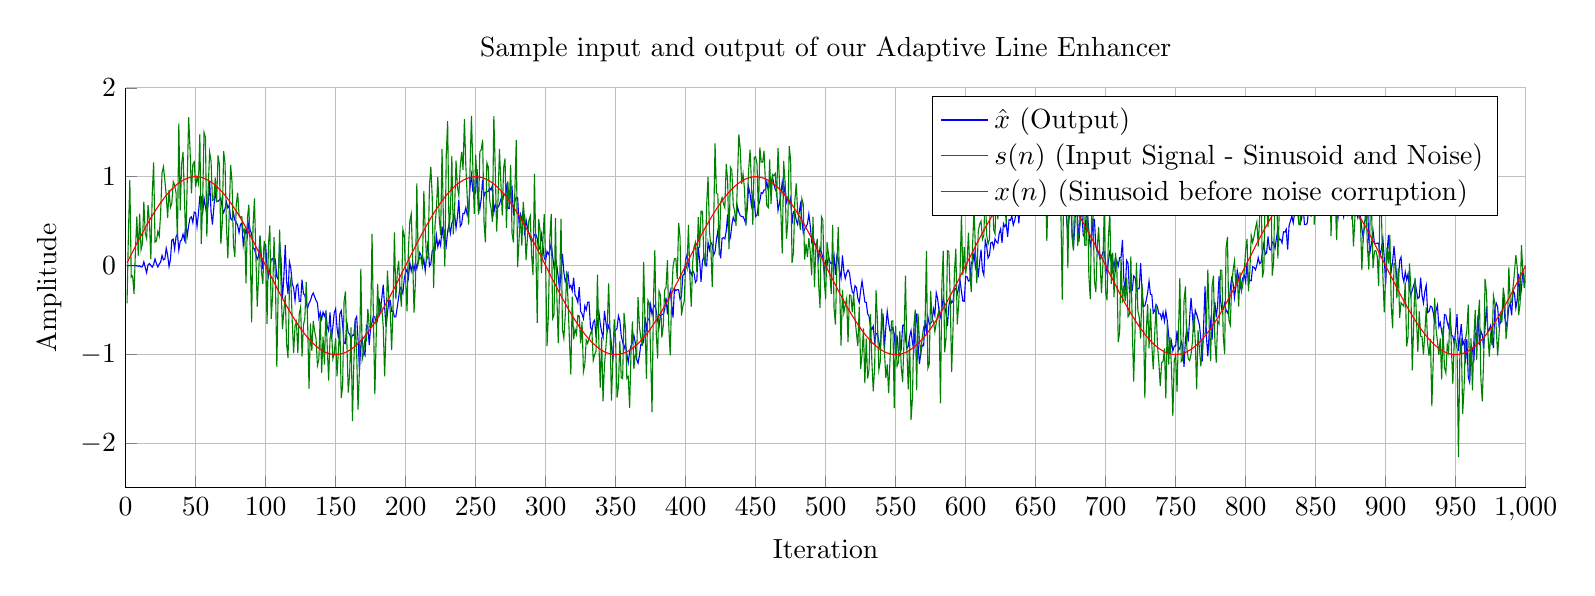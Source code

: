 % This file was created by matlab2tikz v0.4.7 (commit 84da6da3eee1f984abca8102d577f21df97f7554) running on MATLAB 8.3.
% Copyright (c) 2008--2014, Nico Schlömer <nico.schloemer@gmail.com>
% All rights reserved.
% Minimal pgfplots version: 1.3
% 
% The latest updates can be retrieved from
%   http://www.mathworks.com/matlabcentral/fileexchange/22022-matlab2tikz
% where you can also make suggestions and rate matlab2tikz.
% 
\begin{tikzpicture}

\begin{axis}[%
width=7in,
height=2in,scale only axis,
xmin=0,
xmax=1000,
xmajorgrids,
ymin=-2.5,
ymax=2,
xlabel={Iteration},
ylabel={Amplitude},
title={Sample input and output of our Adaptive Line Enhancer},
ymajorgrids,
axis x line*=bottom,
axis y line*=left,
legend style={draw=black,fill=white,legend cell align=left}
]
\addplot [color=blue,solid]
  table[row sep=crcr]{1	0\\
2	0\\
3	0\\
4	0\\
5	0\\
6	0\\
7	-0.002\\
8	-0.001\\
9	-0.007\\
10	-0.001\\
11	-0.015\\
12	-0.012\\
13	0.043\\
14	-0.019\\
15	-0.08\\
16	0.008\\
17	0.023\\
18	0.003\\
19	-0.016\\
20	0.015\\
21	0.074\\
22	0.024\\
23	-0.015\\
24	0.018\\
25	0.041\\
26	0.115\\
27	0.065\\
28	0.073\\
29	0.196\\
30	0.118\\
31	-0.01\\
32	0.069\\
33	0.288\\
34	0.298\\
35	0.185\\
36	0.326\\
37	0.356\\
38	0.174\\
39	0.275\\
40	0.29\\
41	0.353\\
42	0.295\\
43	0.473\\
44	0.336\\
45	0.449\\
46	0.537\\
47	0.549\\
48	0.485\\
49	0.603\\
50	0.595\\
51	0.439\\
52	0.583\\
53	0.781\\
54	0.776\\
55	0.584\\
56	0.758\\
57	0.661\\
58	0.573\\
59	0.701\\
60	0.954\\
61	0.61\\
62	0.463\\
63	0.653\\
64	0.834\\
65	0.729\\
66	0.724\\
67	0.738\\
68	0.761\\
69	0.646\\
70	0.595\\
71	0.644\\
72	0.718\\
73	0.649\\
74	0.68\\
75	0.53\\
76	0.512\\
77	0.594\\
78	0.512\\
79	0.489\\
80	0.454\\
81	0.371\\
82	0.464\\
83	0.48\\
84	0.23\\
85	0.34\\
86	0.41\\
87	0.333\\
88	0.482\\
89	0.399\\
90	0.357\\
91	0.201\\
92	0.189\\
93	0.128\\
94	0.072\\
95	0.109\\
96	0.33\\
97	0.088\\
98	-0.04\\
99	0.234\\
100	0.239\\
101	-0.007\\
102	-0.122\\
103	-0.042\\
104	0.072\\
105	0.079\\
106	0.023\\
107	0.06\\
108	-0.129\\
109	-0.156\\
110	0.246\\
111	0.073\\
112	-0.374\\
113	-0.133\\
114	0.23\\
115	-0.181\\
116	-0.32\\
117	0.043\\
118	-0.028\\
119	-0.205\\
120	-0.249\\
121	-0.392\\
122	-0.227\\
123	-0.207\\
124	-0.403\\
125	-0.402\\
126	-0.158\\
127	-0.315\\
128	-0.332\\
129	-0.43\\
130	-0.478\\
131	-0.422\\
132	-0.394\\
133	-0.338\\
134	-0.308\\
135	-0.35\\
136	-0.391\\
137	-0.419\\
138	-0.591\\
139	-0.525\\
140	-0.603\\
141	-0.523\\
142	-0.567\\
143	-0.519\\
144	-0.684\\
145	-0.733\\
146	-0.527\\
147	-0.823\\
148	-0.695\\
149	-0.529\\
150	-0.485\\
151	-0.701\\
152	-0.817\\
153	-0.544\\
154	-0.506\\
155	-0.672\\
156	-0.868\\
157	-0.877\\
158	-0.632\\
159	-0.758\\
160	-0.77\\
161	-0.829\\
162	-0.781\\
163	-0.784\\
164	-0.607\\
165	-0.574\\
166	-0.831\\
167	-1.17\\
168	-0.899\\
169	-0.822\\
170	-0.968\\
171	-1.007\\
172	-0.67\\
173	-0.682\\
174	-0.89\\
175	-0.688\\
176	-0.639\\
177	-0.568\\
178	-0.575\\
179	-0.663\\
180	-0.6\\
181	-0.369\\
182	-0.492\\
183	-0.361\\
184	-0.214\\
185	-0.469\\
186	-0.692\\
187	-0.539\\
188	-0.395\\
189	-0.391\\
190	-0.515\\
191	-0.508\\
192	-0.577\\
193	-0.575\\
194	-0.469\\
195	-0.358\\
196	-0.244\\
197	-0.265\\
198	-0.312\\
199	-0.152\\
200	-0.075\\
201	-0.042\\
202	-0.136\\
203	0.032\\
204	-0.06\\
205	0.014\\
206	-0.052\\
207	0.035\\
208	-0.034\\
209	0.056\\
210	0.146\\
211	0.115\\
212	-0.006\\
213	0.072\\
214	-0.059\\
215	0.113\\
216	0.275\\
217	-0.006\\
218	0.02\\
219	0.169\\
220	0.179\\
221	0.174\\
222	0.339\\
223	0.212\\
224	0.281\\
225	0.225\\
226	0.441\\
227	0.306\\
228	0.317\\
229	0.222\\
230	0.385\\
231	0.468\\
232	0.364\\
233	0.478\\
234	0.509\\
235	0.573\\
236	0.423\\
237	0.545\\
238	0.741\\
239	0.443\\
240	0.468\\
241	0.589\\
242	0.585\\
243	0.654\\
244	0.571\\
245	0.628\\
246	0.889\\
247	1.022\\
248	0.836\\
249	0.844\\
250	0.821\\
251	1.086\\
252	0.764\\
253	0.637\\
254	0.751\\
255	0.968\\
256	0.782\\
257	0.826\\
258	0.83\\
259	0.838\\
260	0.874\\
261	0.851\\
262	0.908\\
263	0.598\\
264	0.688\\
265	0.646\\
266	0.658\\
267	0.688\\
268	0.745\\
269	0.712\\
270	0.799\\
271	0.798\\
272	0.886\\
273	0.646\\
274	0.643\\
275	0.87\\
276	0.887\\
277	0.563\\
278	0.725\\
279	0.768\\
280	0.766\\
281	0.48\\
282	0.576\\
283	0.513\\
284	0.623\\
285	0.338\\
286	0.517\\
287	0.433\\
288	0.369\\
289	0.308\\
290	0.269\\
291	0.287\\
292	0.352\\
293	0.353\\
294	0.304\\
295	0.178\\
296	0.216\\
297	0.351\\
298	0.234\\
299	0.086\\
300	0.059\\
301	0.16\\
302	0.129\\
303	0.171\\
304	0.25\\
305	0.104\\
306	-0.025\\
307	0.014\\
308	-0.002\\
309	-0.129\\
310	-0.281\\
311	-0.06\\
312	0.131\\
313	-0.072\\
314	-0.178\\
315	-0.135\\
316	-0.088\\
317	-0.247\\
318	-0.222\\
319	-0.281\\
320	-0.135\\
321	-0.331\\
322	-0.361\\
323	-0.414\\
324	-0.243\\
325	-0.514\\
326	-0.543\\
327	-0.596\\
328	-0.453\\
329	-0.498\\
330	-0.412\\
331	-0.41\\
332	-0.684\\
333	-0.739\\
334	-0.637\\
335	-0.613\\
336	-0.805\\
337	-0.647\\
338	-0.518\\
339	-0.65\\
340	-0.746\\
341	-0.809\\
342	-0.51\\
343	-0.634\\
344	-0.738\\
345	-0.675\\
346	-0.724\\
347	-0.898\\
348	-1.075\\
349	-0.736\\
350	-0.727\\
351	-0.704\\
352	-0.565\\
353	-0.619\\
354	-0.789\\
355	-0.857\\
356	-0.935\\
357	-0.878\\
358	-0.997\\
359	-1.092\\
360	-0.966\\
361	-0.905\\
362	-0.867\\
363	-0.782\\
364	-0.865\\
365	-1.055\\
366	-1.097\\
367	-1.009\\
368	-0.885\\
369	-0.893\\
370	-0.85\\
371	-0.579\\
372	-0.71\\
373	-0.613\\
374	-0.595\\
375	-0.444\\
376	-0.551\\
377	-0.471\\
378	-0.447\\
379	-0.508\\
380	-0.618\\
381	-0.689\\
382	-0.561\\
383	-0.55\\
384	-0.547\\
385	-0.497\\
386	-0.359\\
387	-0.549\\
388	-0.375\\
389	-0.287\\
390	-0.436\\
391	-0.583\\
392	-0.259\\
393	-0.282\\
394	-0.269\\
395	-0.272\\
396	-0.379\\
397	-0.345\\
398	-0.108\\
399	-0.097\\
400	0.066\\
401	0.123\\
402	0.007\\
403	-0.05\\
404	-0.105\\
405	-0.057\\
406	-0.086\\
407	-0.188\\
408	-0.161\\
409	0.207\\
410	0.06\\
411	-0.183\\
412	0.051\\
413	0.106\\
414	0.017\\
415	-0.001\\
416	0.261\\
417	0.179\\
418	0.263\\
419	0.237\\
420	0.119\\
421	0.158\\
422	0.293\\
423	0.39\\
424	0.208\\
425	0.083\\
426	0.306\\
427	0.316\\
428	0.302\\
429	0.388\\
430	0.577\\
431	0.275\\
432	0.317\\
433	0.457\\
434	0.544\\
435	0.502\\
436	0.513\\
437	0.664\\
438	0.602\\
439	0.563\\
440	0.552\\
441	0.551\\
442	0.518\\
443	0.468\\
444	0.641\\
445	0.886\\
446	0.808\\
447	0.677\\
448	0.789\\
449	0.719\\
450	0.553\\
451	0.569\\
452	0.677\\
453	0.73\\
454	0.822\\
455	0.813\\
456	0.852\\
457	0.852\\
458	0.944\\
459	0.846\\
460	0.961\\
461	0.914\\
462	1.006\\
463	0.916\\
464	0.861\\
465	0.824\\
466	0.621\\
467	0.702\\
468	0.803\\
469	0.939\\
470	0.788\\
471	0.898\\
472	0.713\\
473	0.765\\
474	0.703\\
475	0.764\\
476	0.468\\
477	0.609\\
478	0.602\\
479	0.511\\
480	0.464\\
481	0.593\\
482	0.689\\
483	0.518\\
484	0.37\\
485	0.412\\
486	0.438\\
487	0.47\\
488	0.581\\
489	0.452\\
490	0.274\\
491	0.338\\
492	0.244\\
493	0.244\\
494	0.176\\
495	0.071\\
496	0.202\\
497	0.149\\
498	0.093\\
499	-0.09\\
500	0.046\\
501	0.002\\
502	0.114\\
503	0.042\\
504	0.02\\
505	0.039\\
506	0.117\\
507	-0.103\\
508	0.108\\
509	0.071\\
510	-0.058\\
511	-0.138\\
512	0.115\\
513	-0.064\\
514	-0.145\\
515	-0.082\\
516	-0.049\\
517	-0.079\\
518	-0.206\\
519	-0.292\\
520	-0.32\\
521	-0.226\\
522	-0.246\\
523	-0.366\\
524	-0.416\\
525	-0.28\\
526	-0.174\\
527	-0.284\\
528	-0.409\\
529	-0.416\\
530	-0.542\\
531	-0.57\\
532	-0.687\\
533	-0.719\\
534	-0.681\\
535	-0.858\\
536	-0.768\\
537	-0.761\\
538	-0.852\\
539	-0.939\\
540	-0.682\\
541	-0.541\\
542	-0.93\\
543	-0.689\\
544	-0.514\\
545	-0.648\\
546	-0.736\\
547	-0.725\\
548	-0.698\\
549	-0.768\\
550	-0.996\\
551	-0.784\\
552	-0.978\\
553	-1.008\\
554	-0.937\\
555	-0.673\\
556	-0.665\\
557	-0.811\\
558	-0.931\\
559	-0.906\\
560	-0.799\\
561	-0.73\\
562	-0.866\\
563	-0.951\\
564	-0.674\\
565	-0.537\\
566	-0.877\\
567	-1.106\\
568	-0.98\\
569	-0.894\\
570	-0.901\\
571	-0.614\\
572	-0.737\\
573	-0.574\\
574	-0.66\\
575	-0.647\\
576	-0.629\\
577	-0.487\\
578	-0.559\\
579	-0.305\\
580	-0.372\\
581	-0.508\\
582	-0.576\\
583	-0.486\\
584	-0.36\\
585	-0.459\\
586	-0.538\\
587	-0.681\\
588	-0.454\\
589	-0.366\\
590	-0.418\\
591	-0.397\\
592	-0.253\\
593	-0.265\\
594	-0.318\\
595	-0.246\\
596	-0.165\\
597	-0.288\\
598	-0.398\\
599	-0.4\\
600	-0.12\\
601	-0.126\\
602	-0.174\\
603	-0.165\\
604	0.038\\
605	0.022\\
606	0.144\\
607	-0.02\\
608	0.049\\
609	-0.132\\
610	0.043\\
611	0.179\\
612	-0.054\\
613	-0.107\\
614	0.285\\
615	0.22\\
616	0.086\\
617	0.116\\
618	0.258\\
619	0.265\\
620	0.201\\
621	0.301\\
622	0.269\\
623	0.253\\
624	0.363\\
625	0.413\\
626	0.257\\
627	0.474\\
628	0.438\\
629	0.472\\
630	0.325\\
631	0.517\\
632	0.509\\
633	0.56\\
634	0.457\\
635	0.505\\
636	0.587\\
637	0.668\\
638	0.476\\
639	0.7\\
640	0.748\\
641	0.698\\
642	0.753\\
643	0.863\\
644	0.826\\
645	0.829\\
646	0.93\\
647	0.869\\
648	0.731\\
649	0.7\\
650	0.961\\
651	0.859\\
652	0.923\\
653	0.887\\
654	1.014\\
655	1.039\\
656	1.046\\
657	0.813\\
658	1.056\\
659	0.898\\
660	0.977\\
661	0.981\\
662	0.995\\
663	0.76\\
664	0.821\\
665	0.663\\
666	0.678\\
667	0.823\\
668	0.788\\
669	0.795\\
670	0.67\\
671	0.756\\
672	0.534\\
673	0.354\\
674	0.555\\
675	0.807\\
676	0.373\\
677	0.195\\
678	0.451\\
679	0.846\\
680	0.521\\
681	0.27\\
682	0.668\\
683	0.586\\
684	0.347\\
685	0.317\\
686	0.549\\
687	0.575\\
688	0.396\\
689	0.217\\
690	0.299\\
691	0.524\\
692	0.517\\
693	0.214\\
694	0.157\\
695	0.142\\
696	0.077\\
697	0.095\\
698	0.152\\
699	0.155\\
700	0.034\\
701	-0.083\\
702	0.052\\
703	0.159\\
704	0.117\\
705	-0.036\\
706	0.048\\
707	-0.05\\
708	0.054\\
709	-0.003\\
710	0.091\\
711	0.096\\
712	0.289\\
713	-0.163\\
714	-0.277\\
715	0.059\\
716	0.028\\
717	-0.295\\
718	-0.28\\
719	-0.277\\
720	-0.117\\
721	-0.134\\
722	-0.249\\
723	-0.264\\
724	-0.253\\
725	0.027\\
726	-0.29\\
727	-0.457\\
728	-0.453\\
729	-0.39\\
730	-0.304\\
731	-0.174\\
732	-0.321\\
733	-0.326\\
734	-0.534\\
735	-0.505\\
736	-0.437\\
737	-0.465\\
738	-0.543\\
739	-0.542\\
740	-0.597\\
741	-0.526\\
742	-0.626\\
743	-0.515\\
744	-0.618\\
745	-0.778\\
746	-0.959\\
747	-0.854\\
748	-0.959\\
749	-0.904\\
750	-0.905\\
751	-0.732\\
752	-0.953\\
753	-0.927\\
754	-0.853\\
755	-0.911\\
756	-1.137\\
757	-0.824\\
758	-0.714\\
759	-0.854\\
760	-0.585\\
761	-0.362\\
762	-0.563\\
763	-0.749\\
764	-0.5\\
765	-0.546\\
766	-0.606\\
767	-0.665\\
768	-0.83\\
769	-1.076\\
770	-0.663\\
771	-0.233\\
772	-0.802\\
773	-1.02\\
774	-0.747\\
775	-0.623\\
776	-0.835\\
777	-0.581\\
778	-0.408\\
779	-0.582\\
780	-0.439\\
781	-0.121\\
782	-0.383\\
783	-0.494\\
784	-0.489\\
785	-0.425\\
786	-0.499\\
787	-0.531\\
788	-0.494\\
789	-0.26\\
790	-0.141\\
791	-0.194\\
792	-0.36\\
793	-0.235\\
794	-0.055\\
795	-0.137\\
796	-0.26\\
797	-0.209\\
798	-0.137\\
799	-0.108\\
800	-0.184\\
801	0.035\\
802	-0.205\\
803	-0.163\\
804	-0.169\\
805	-0.012\\
806	-0.019\\
807	-0.047\\
808	0.008\\
809	0.089\\
810	0.022\\
811	0.036\\
812	0.15\\
813	0.247\\
814	0.126\\
815	0.146\\
816	0.328\\
817	0.186\\
818	0.176\\
819	0.267\\
820	0.254\\
821	0.195\\
822	0.31\\
823	0.408\\
824	0.29\\
825	0.296\\
826	0.255\\
827	0.381\\
828	0.377\\
829	0.41\\
830	0.18\\
831	0.447\\
832	0.502\\
833	0.558\\
834	0.481\\
835	0.602\\
836	0.813\\
837	0.63\\
838	0.475\\
839	0.474\\
840	0.535\\
841	0.696\\
842	0.462\\
843	0.461\\
844	0.48\\
845	0.638\\
846	0.568\\
847	0.56\\
848	0.624\\
849	0.733\\
850	0.882\\
851	0.772\\
852	0.656\\
853	0.658\\
854	0.706\\
855	0.76\\
856	0.619\\
857	0.778\\
858	0.858\\
859	0.698\\
860	0.847\\
861	0.739\\
862	0.618\\
863	0.699\\
864	0.779\\
865	0.672\\
866	0.55\\
867	0.768\\
868	0.635\\
869	0.635\\
870	0.549\\
871	0.642\\
872	0.627\\
873	0.572\\
874	0.628\\
875	0.778\\
876	0.517\\
877	0.638\\
878	0.78\\
879	0.619\\
880	0.547\\
881	0.72\\
882	0.55\\
883	0.418\\
884	0.308\\
885	0.5\\
886	0.52\\
887	0.714\\
888	0.273\\
889	0.168\\
890	0.261\\
891	0.391\\
892	0.254\\
893	0.248\\
894	0.252\\
895	0.252\\
896	0.106\\
897	0.192\\
898	0.308\\
899	0.086\\
900	-0.212\\
901	0.145\\
902	0.344\\
903	0.087\\
904	-0.058\\
905	0.052\\
906	0.22\\
907	0.032\\
908	-0.147\\
909	-0.204\\
910	0.058\\
911	0.096\\
912	-0.116\\
913	-0.182\\
914	-0.07\\
915	-0.159\\
916	-0.093\\
917	-0.262\\
918	-0.333\\
919	-0.277\\
920	-0.224\\
921	-0.173\\
922	-0.281\\
923	-0.369\\
924	-0.354\\
925	-0.136\\
926	-0.332\\
927	-0.421\\
928	-0.291\\
929	-0.22\\
930	-0.528\\
931	-0.517\\
932	-0.455\\
933	-0.464\\
934	-0.527\\
935	-0.63\\
936	-0.504\\
937	-0.446\\
938	-0.687\\
939	-0.641\\
940	-0.736\\
941	-0.835\\
942	-0.551\\
943	-0.557\\
944	-0.637\\
945	-0.696\\
946	-0.585\\
947	-0.777\\
948	-0.795\\
949	-0.875\\
950	-0.725\\
951	-0.547\\
952	-0.959\\
953	-0.807\\
954	-0.658\\
955	-0.882\\
956	-0.847\\
957	-1.1\\
958	-0.824\\
959	-1.254\\
960	-1.311\\
961	-0.982\\
962	-0.937\\
963	-1.084\\
964	-0.761\\
965	-0.788\\
966	-0.559\\
967	-0.891\\
968	-0.735\\
969	-0.777\\
970	-0.932\\
971	-0.696\\
972	-0.459\\
973	-0.736\\
974	-0.721\\
975	-0.672\\
976	-0.818\\
977	-0.926\\
978	-0.485\\
979	-0.422\\
980	-0.465\\
981	-0.677\\
982	-0.641\\
983	-0.57\\
984	-0.352\\
985	-0.573\\
986	-0.685\\
987	-0.621\\
988	-0.466\\
989	-0.427\\
990	-0.56\\
991	-0.278\\
992	-0.311\\
993	-0.477\\
994	-0.384\\
995	-0.091\\
996	-0.394\\
997	-0.258\\
998	-0.056\\
999	-0.167\\
1000	-0.188\\
};
\addlegendentry{$\hat{x} $ (Output)};

\addplot [color=black!50!green,solid]
  table[row sep=crcr]{1	-0.423\\
2	0.368\\
3	0.966\\
4	-0.13\\
5	-0.116\\
6	-0.318\\
7	0.171\\
8	0.553\\
9	0.112\\
10	0.585\\
11	0.18\\
12	0.248\\
13	0.72\\
14	0.365\\
15	0.303\\
16	0.681\\
17	0.499\\
18	0.071\\
19	0.806\\
20	1.161\\
21	0.265\\
22	0.279\\
23	0.385\\
24	0.329\\
25	0.592\\
26	1.043\\
27	1.112\\
28	0.963\\
29	0.792\\
30	0.539\\
31	0.852\\
32	0.655\\
33	0.706\\
34	0.943\\
35	0.906\\
36	0.822\\
37	0.287\\
38	1.6\\
39	0.622\\
40	1.14\\
41	1.28\\
42	0.765\\
43	0.246\\
44	0.95\\
45	1.671\\
46	1.309\\
47	0.813\\
48	1.14\\
49	1.167\\
50	0.885\\
51	0.998\\
52	0.924\\
53	1.48\\
54	0.245\\
55	0.707\\
56	1.499\\
57	1.444\\
58	0.327\\
59	0.88\\
60	1.276\\
61	1.181\\
62	0.733\\
63	0.747\\
64	0.989\\
65	0.711\\
66	1.24\\
67	1.138\\
68	0.245\\
69	0.478\\
70	1.288\\
71	1.148\\
72	0.452\\
73	0.082\\
74	0.595\\
75	1.134\\
76	0.939\\
77	0.238\\
78	0.099\\
79	0.683\\
80	0.822\\
81	0.571\\
82	0.545\\
83	0.55\\
84	0.38\\
85	0.409\\
86	-0.199\\
87	0.535\\
88	0.685\\
89	0.16\\
90	-0.637\\
91	0.44\\
92	0.757\\
93	0.132\\
94	-0.461\\
95	-0.105\\
96	0.339\\
97	-0.065\\
98	-0.205\\
99	0.279\\
100	0.157\\
101	-0.656\\
102	0.234\\
103	0.453\\
104	-0.599\\
105	-0.325\\
106	0.321\\
107	-0.181\\
108	-1.14\\
109	-0.245\\
110	0.405\\
111	-0.212\\
112	-0.714\\
113	-0.515\\
114	-0.334\\
115	-0.886\\
116	-1.039\\
117	-0.246\\
118	-0.156\\
119	-0.626\\
120	-0.983\\
121	-0.678\\
122	-0.632\\
123	-0.983\\
124	-0.542\\
125	-0.465\\
126	-1.02\\
127	-0.674\\
128	-0.587\\
129	-0.186\\
130	-0.641\\
131	-1.382\\
132	-0.651\\
133	-0.959\\
134	-0.623\\
135	-0.736\\
136	-0.821\\
137	-1.123\\
138	-1.055\\
139	-0.561\\
140	-1.207\\
141	-0.8\\
142	-1.114\\
143	-0.506\\
144	-0.912\\
145	-1.292\\
146	-0.818\\
147	-0.711\\
148	-1.046\\
149	-0.985\\
150	-0.816\\
151	-1.244\\
152	-0.948\\
153	-0.629\\
154	-1.491\\
155	-1.353\\
156	-0.406\\
157	-0.291\\
158	-0.847\\
159	-1.428\\
160	-1.22\\
161	-0.695\\
162	-1.749\\
163	-1.101\\
164	-0.622\\
165	-0.971\\
166	-1.62\\
167	-1.173\\
168	-0.033\\
169	-1.054\\
170	-0.986\\
171	-0.811\\
172	-0.838\\
173	-0.486\\
174	-0.691\\
175	-0.681\\
176	0.357\\
177	-0.598\\
178	-1.449\\
179	-0.781\\
180	-0.206\\
181	-0.575\\
182	-0.432\\
183	-0.476\\
184	-0.688\\
185	-1.246\\
186	-0.723\\
187	-0.055\\
188	-0.361\\
189	-0.507\\
190	-0.951\\
191	-0.455\\
192	0.375\\
193	-0.378\\
194	-0.084\\
195	0.054\\
196	-0.283\\
197	-0.462\\
198	0.41\\
199	0.344\\
200	-0.151\\
201	-0.513\\
202	0.192\\
203	0.499\\
204	0.582\\
205	0.085\\
206	-0.528\\
207	-0.177\\
208	0.926\\
209	0.028\\
210	0.094\\
211	0.079\\
212	0.0\\
213	0.838\\
214	0.391\\
215	0.063\\
216	0.105\\
217	0.891\\
218	1.115\\
219	0.771\\
220	-0.254\\
221	0.457\\
222	0.642\\
223	1.001\\
224	0.536\\
225	0.344\\
226	1.313\\
227	0.505\\
228	-0.011\\
229	1.244\\
230	1.627\\
231	0.374\\
232	0.612\\
233	1.232\\
234	0.352\\
235	0.654\\
236	1.181\\
237	0.882\\
238	0.787\\
239	1.12\\
240	1.28\\
241	1.079\\
242	1.647\\
243	1.123\\
244	0.77\\
245	0.461\\
246	1.096\\
247	1.684\\
248	1.115\\
249	0.582\\
250	1.25\\
251	0.964\\
252	0.575\\
253	1.283\\
254	1.303\\
255	1.417\\
256	0.483\\
257	0.261\\
258	1.159\\
259	1.111\\
260	0.736\\
261	0.647\\
262	0.492\\
263	1.681\\
264	1.09\\
265	0.382\\
266	0.749\\
267	1.313\\
268	0.943\\
269	0.565\\
270	1.102\\
271	1.205\\
272	0.424\\
273	0.954\\
274	0.653\\
275	1.13\\
276	0.364\\
277	0.261\\
278	0.823\\
279	1.411\\
280	-0.016\\
281	0.291\\
282	0.565\\
283	0.226\\
284	0.716\\
285	0.515\\
286	0.062\\
287	0.316\\
288	0.506\\
289	0.56\\
290	0.111\\
291	-0.106\\
292	1.031\\
293	0.202\\
294	-0.644\\
295	0.524\\
296	0.402\\
297	-0.084\\
298	0.283\\
299	0.58\\
300	0.018\\
301	-0.905\\
302	-0.543\\
303	0.318\\
304	0.583\\
305	-0.595\\
306	-0.553\\
307	0.534\\
308	-0.334\\
309	-0.872\\
310	-0.219\\
311	0.527\\
312	-0.72\\
313	-0.817\\
314	-0.565\\
315	-0.059\\
316	-0.398\\
317	-0.84\\
318	-1.225\\
319	-0.349\\
320	-0.829\\
321	-0.716\\
322	-0.77\\
323	-0.559\\
324	-0.567\\
325	-0.875\\
326	-0.631\\
327	-1.194\\
328	-1.11\\
329	-0.836\\
330	-0.874\\
331	-0.821\\
332	-0.766\\
333	-0.722\\
334	-1.066\\
335	-1.0\\
336	-0.963\\
337	-0.101\\
338	-0.852\\
339	-1.371\\
340	-0.804\\
341	-1.526\\
342	-1.119\\
343	-0.926\\
344	-0.693\\
345	-0.2\\
346	-0.751\\
347	-1.518\\
348	-1.057\\
349	-0.605\\
350	-0.845\\
351	-1.483\\
352	-1.358\\
353	-0.848\\
354	-1.261\\
355	-1.272\\
356	-0.532\\
357	-0.709\\
358	-1.272\\
359	-1.249\\
360	-1.6\\
361	-0.955\\
362	-0.628\\
363	-1.161\\
364	-0.999\\
365	-1.033\\
366	-0.355\\
367	-0.688\\
368	-0.812\\
369	-0.899\\
370	0.042\\
371	-0.661\\
372	-1.275\\
373	-0.388\\
374	-0.422\\
375	-1.016\\
376	-1.649\\
377	-0.399\\
378	0.174\\
379	-0.765\\
380	-1.046\\
381	-0.286\\
382	-0.334\\
383	-0.808\\
384	-0.679\\
385	-0.277\\
386	-0.244\\
387	0.062\\
388	-0.702\\
389	-1.009\\
390	-0.336\\
391	-0.011\\
392	0.077\\
393	0.081\\
394	-0.151\\
395	0.482\\
396	0.323\\
397	-0.562\\
398	-0.457\\
399	-0.4\\
400	0.029\\
401	-0.031\\
402	0.458\\
403	-0.105\\
404	-0.461\\
405	0.03\\
406	0.213\\
407	0.262\\
408	-0.07\\
409	0.545\\
410	0.198\\
411	0.613\\
412	0.61\\
413	0.088\\
414	-0.007\\
415	0.681\\
416	0.999\\
417	0.394\\
418	0.209\\
419	-0.24\\
420	0.444\\
421	1.375\\
422	0.818\\
423	0.801\\
424	0.116\\
425	0.707\\
426	0.766\\
427	0.697\\
428	0.653\\
429	1.145\\
430	0.954\\
431	0.187\\
432	1.106\\
433	1.071\\
434	0.682\\
435	0.614\\
436	0.448\\
437	0.951\\
438	1.477\\
439	1.314\\
440	0.919\\
441	1.033\\
442	0.869\\
443	0.461\\
444	0.746\\
445	1.074\\
446	1.306\\
447	0.941\\
448	0.457\\
449	1.216\\
450	1.226\\
451	1.141\\
452	0.557\\
453	1.329\\
454	1.165\\
455	1.164\\
456	1.292\\
457	0.928\\
458	0.675\\
459	0.655\\
460	1.196\\
461	0.696\\
462	1.021\\
463	1.013\\
464	1.037\\
465	0.773\\
466	1.322\\
467	0.945\\
468	0.61\\
469	0.139\\
470	1.179\\
471	0.94\\
472	0.303\\
473	0.5\\
474	1.344\\
475	1.185\\
476	0.031\\
477	0.149\\
478	0.731\\
479	0.926\\
480	0.608\\
481	0.519\\
482	0.401\\
483	0.754\\
484	0.693\\
485	0.067\\
486	0.243\\
487	0.097\\
488	0.309\\
489	0.159\\
490	-0.108\\
491	0.549\\
492	-0.242\\
493	0.193\\
494	0.302\\
495	-0.212\\
496	-0.475\\
497	0.55\\
498	0.512\\
499	-0.153\\
500	-0.378\\
501	0.263\\
502	0.129\\
503	-0.088\\
504	-0.316\\
505	0.459\\
506	-0.479\\
507	-0.664\\
508	0.008\\
509	0.432\\
510	-0.228\\
511	-0.899\\
512	-0.272\\
513	-0.53\\
514	-0.444\\
515	-0.37\\
516	-0.859\\
517	-0.33\\
518	-0.333\\
519	-0.523\\
520	-0.315\\
521	-0.593\\
522	-0.762\\
523	-0.906\\
524	-0.461\\
525	-1.161\\
526	-0.995\\
527	-0.707\\
528	-1.323\\
529	-0.822\\
530	-1.271\\
531	-1.167\\
532	-0.543\\
533	-1.072\\
534	-1.413\\
535	-1.143\\
536	-0.277\\
537	-0.624\\
538	-1.172\\
539	-1.082\\
540	-0.485\\
541	-0.726\\
542	-0.963\\
543	-1.265\\
544	-1.112\\
545	-1.433\\
546	-1.049\\
547	-0.626\\
548	-0.621\\
549	-1.604\\
550	-0.678\\
551	-1.132\\
552	-1.089\\
553	-0.735\\
554	-1.145\\
555	-1.307\\
556	-0.834\\
557	-0.111\\
558	-0.932\\
559	-1.393\\
560	-0.833\\
561	-1.736\\
562	-1.492\\
563	-0.681\\
564	-0.496\\
565	-1.401\\
566	-0.543\\
567	-0.846\\
568	-0.981\\
569	-0.804\\
570	-0.69\\
571	-0.662\\
572	0.162\\
573	-1.156\\
574	-1.107\\
575	-0.288\\
576	-0.597\\
577	-0.624\\
578	-0.742\\
579	-0.645\\
580	-0.56\\
581	-0.501\\
582	-1.55\\
583	-0.214\\
584	0.165\\
585	-0.974\\
586	-0.82\\
587	0.168\\
588	0.158\\
589	-0.368\\
590	-1.198\\
591	-0.697\\
592	-0.07\\
593	0.19\\
594	-0.66\\
595	-0.435\\
596	-0.09\\
597	0.577\\
598	-0.108\\
599	0.207\\
600	-0.089\\
601	0.031\\
602	0.37\\
603	-0.064\\
604	-0.298\\
605	0.245\\
606	0.638\\
607	0.182\\
608	-0.199\\
609	0.383\\
610	0.466\\
611	0.5\\
612	0.297\\
613	0.344\\
614	0.861\\
615	0.347\\
616	0.241\\
617	0.297\\
618	1.102\\
619	0.977\\
620	0.405\\
621	0.358\\
622	0.92\\
623	0.52\\
624	0.936\\
625	0.656\\
626	0.92\\
627	0.828\\
628	0.706\\
629	0.468\\
630	1.161\\
631	0.611\\
632	1.021\\
633	0.943\\
634	0.669\\
635	0.96\\
636	1.089\\
637	1.331\\
638	1.332\\
639	0.759\\
640	0.887\\
641	1.223\\
642	0.731\\
643	1.132\\
644	1.05\\
645	0.824\\
646	1.051\\
647	1.61\\
648	1.258\\
649	0.808\\
650	0.594\\
651	1.42\\
652	1.019\\
653	1.529\\
654	0.853\\
655	1.034\\
656	1.097\\
657	0.969\\
658	0.275\\
659	0.872\\
660	1.445\\
661	1.136\\
662	1.084\\
663	0.779\\
664	0.729\\
665	0.619\\
666	0.944\\
667	0.96\\
668	0.65\\
669	-0.382\\
670	0.844\\
671	1.431\\
672	0.822\\
673	-0.029\\
674	0.87\\
675	1.517\\
676	0.322\\
677	0.17\\
678	0.945\\
679	1.108\\
680	0.223\\
681	0.367\\
682	0.499\\
683	0.77\\
684	0.887\\
685	0.232\\
686	0.227\\
687	0.756\\
688	-0.099\\
689	-0.377\\
690	0.59\\
691	0.576\\
692	-0.172\\
693	-0.297\\
694	0.197\\
695	0.435\\
696	0.067\\
697	-0.305\\
698	0.001\\
699	0.637\\
700	-0.297\\
701	-0.391\\
702	0.337\\
703	0.592\\
704	-0.205\\
705	0.147\\
706	-0.355\\
707	0.142\\
708	-0.013\\
709	-0.861\\
710	-0.746\\
711	0.083\\
712	-0.415\\
713	-0.221\\
714	-0.4\\
715	-0.131\\
716	-0.575\\
717	-0.548\\
718	0.103\\
719	-0.664\\
720	-1.305\\
721	-0.728\\
722	0.033\\
723	-0.506\\
724	-0.583\\
725	-0.821\\
726	-0.206\\
727	-0.565\\
728	-1.489\\
729	-0.74\\
730	-0.434\\
731	-0.93\\
732	-0.484\\
733	-0.896\\
734	-1.167\\
735	-0.785\\
736	-0.444\\
737	-0.894\\
738	-1.085\\
739	-1.356\\
740	-1.09\\
741	-1.081\\
742	-0.93\\
743	-1.495\\
744	-0.648\\
745	-1.114\\
746	-0.805\\
747	-1.143\\
748	-1.692\\
749	-1.066\\
750	-1.006\\
751	-1.417\\
752	-0.762\\
753	-0.141\\
754	-1.079\\
755	-1.063\\
756	-0.391\\
757	-0.234\\
758	-0.927\\
759	-1.045\\
760	-1.068\\
761	-0.998\\
762	-0.855\\
763	-0.541\\
764	-0.845\\
765	-1.391\\
766	-0.728\\
767	-0.936\\
768	-1.132\\
769	-0.937\\
770	-0.769\\
771	-0.767\\
772	-0.618\\
773	-0.042\\
774	-0.694\\
775	-1.074\\
776	-0.24\\
777	-0.114\\
778	-0.84\\
779	-1.09\\
780	-0.628\\
781	-0.653\\
782	-0.05\\
783	-0.055\\
784	-0.792\\
785	-0.996\\
786	0.195\\
787	0.324\\
788	-0.611\\
789	-0.668\\
790	-0.232\\
791	-0.055\\
792	0.052\\
793	-0.227\\
794	-0.098\\
795	-0.461\\
796	-0.077\\
797	-0.288\\
798	-0.21\\
799	-0.056\\
800	0.171\\
801	0.3\\
802	-0.29\\
803	-0.062\\
804	0.339\\
805	0.262\\
806	0.33\\
807	0.421\\
808	0.49\\
809	0.218\\
810	0.533\\
811	0.967\\
812	-0.135\\
813	-0.043\\
814	0.906\\
815	0.677\\
816	0.435\\
817	0.758\\
818	1.002\\
819	-0.111\\
820	0.041\\
821	0.963\\
822	1.206\\
823	0.078\\
824	0.616\\
825	0.919\\
826	0.814\\
827	0.805\\
828	1.105\\
829	1.296\\
830	0.672\\
831	0.688\\
832	0.992\\
833	0.733\\
834	0.686\\
835	0.553\\
836	1.336\\
837	1.032\\
838	0.461\\
839	0.46\\
840	1.09\\
841	1.04\\
842	0.855\\
843	1.192\\
844	1.383\\
845	0.652\\
846	0.591\\
847	1.048\\
848	1.175\\
849	0.461\\
850	0.657\\
851	1.289\\
852	1.063\\
853	1.061\\
854	0.786\\
855	1.068\\
856	0.627\\
857	1.03\\
858	0.831\\
859	0.734\\
860	1.19\\
861	0.332\\
862	0.925\\
863	1.24\\
864	0.735\\
865	0.288\\
866	0.897\\
867	0.982\\
868	0.771\\
869	0.62\\
870	1.117\\
871	0.686\\
872	0.808\\
873	1.187\\
874	0.587\\
875	0.613\\
876	0.69\\
877	0.216\\
878	0.525\\
879	0.849\\
880	0.974\\
881	0.542\\
882	0.514\\
883	-0.05\\
884	0.337\\
885	0.451\\
886	0.71\\
887	0.207\\
888	-0.045\\
889	0.597\\
890	0.576\\
891	-0.028\\
892	0.164\\
893	0.169\\
894	0.103\\
895	-0.23\\
896	0.825\\
897	0.594\\
898	-0.105\\
899	-0.524\\
900	-0.106\\
901	0.203\\
902	0.024\\
903	0.349\\
904	-0.455\\
905	-0.704\\
906	0.026\\
907	0.032\\
908	-0.368\\
909	-0.031\\
910	-0.586\\
911	-0.416\\
912	-0.438\\
913	-0.457\\
914	-0.188\\
915	-0.909\\
916	-0.799\\
917	0.024\\
918	-0.246\\
919	-1.179\\
920	-0.669\\
921	-0.138\\
922	-0.59\\
923	-0.971\\
924	-0.514\\
925	-0.793\\
926	-0.801\\
927	-1.001\\
928	-0.759\\
929	-0.47\\
930	-0.878\\
931	-1.013\\
932	-0.823\\
933	-1.582\\
934	-1.063\\
935	-0.363\\
936	-0.715\\
937	-0.852\\
938	-1.007\\
939	-0.818\\
940	-1.278\\
941	-0.696\\
942	-1.143\\
943	-1.208\\
944	-0.887\\
945	-0.976\\
946	-0.478\\
947	-0.938\\
948	-1.33\\
949	-0.843\\
950	-0.832\\
951	-0.935\\
952	-2.154\\
953	-1.001\\
954	-0.817\\
955	-1.668\\
956	-1.384\\
957	-0.83\\
958	-0.727\\
959	-0.439\\
960	-1.295\\
961	-0.818\\
962	-1.403\\
963	-0.828\\
964	-0.5\\
965	-1.06\\
966	-0.609\\
967	-0.382\\
968	-1.266\\
969	-1.526\\
970	-1.059\\
971	-0.149\\
972	-0.293\\
973	-0.753\\
974	-1.023\\
975	-0.788\\
976	-0.891\\
977	-0.338\\
978	-0.426\\
979	-0.704\\
980	-1.012\\
981	-0.773\\
982	-0.519\\
983	-0.641\\
984	-0.249\\
985	-0.373\\
986	-0.825\\
987	-0.655\\
988	-0.017\\
989	-0.419\\
990	-0.411\\
991	-0.243\\
992	-0.077\\
993	0.119\\
994	-0.022\\
995	-0.557\\
996	-0.432\\
997	0.232\\
998	-0.075\\
999	-0.251\\
1000	0.005\\
};
\addlegendentry{$s(n)$ (Input Signal - Sinusoid and Noise)};

\addplot [color=red,solid]
  table[row sep=crcr]{1	0.031\\
2	0.063\\
3	0.094\\
4	0.125\\
5	0.156\\
6	0.187\\
7	0.218\\
8	0.249\\
9	0.279\\
10	0.309\\
11	0.339\\
12	0.368\\
13	0.397\\
14	0.426\\
15	0.454\\
16	0.482\\
17	0.509\\
18	0.536\\
19	0.562\\
20	0.588\\
21	0.613\\
22	0.637\\
23	0.661\\
24	0.685\\
25	0.707\\
26	0.729\\
27	0.75\\
28	0.771\\
29	0.79\\
30	0.809\\
31	0.827\\
32	0.844\\
33	0.861\\
34	0.876\\
35	0.891\\
36	0.905\\
37	0.918\\
38	0.93\\
39	0.941\\
40	0.951\\
41	0.96\\
42	0.969\\
43	0.976\\
44	0.982\\
45	0.988\\
46	0.992\\
47	0.996\\
48	0.998\\
49	1.0\\
50	1\\
51	1.0\\
52	0.998\\
53	0.996\\
54	0.992\\
55	0.988\\
56	0.982\\
57	0.976\\
58	0.969\\
59	0.96\\
60	0.951\\
61	0.941\\
62	0.93\\
63	0.918\\
64	0.905\\
65	0.891\\
66	0.876\\
67	0.861\\
68	0.844\\
69	0.827\\
70	0.809\\
71	0.79\\
72	0.771\\
73	0.75\\
74	0.729\\
75	0.707\\
76	0.685\\
77	0.661\\
78	0.637\\
79	0.613\\
80	0.588\\
81	0.562\\
82	0.536\\
83	0.509\\
84	0.482\\
85	0.454\\
86	0.426\\
87	0.397\\
88	0.368\\
89	0.339\\
90	0.309\\
91	0.279\\
92	0.249\\
93	0.218\\
94	0.187\\
95	0.156\\
96	0.125\\
97	0.094\\
98	0.063\\
99	0.031\\
100	-3.216e-16\\
101	-0.031\\
102	-0.063\\
103	-0.094\\
104	-0.125\\
105	-0.156\\
106	-0.187\\
107	-0.218\\
108	-0.249\\
109	-0.279\\
110	-0.309\\
111	-0.339\\
112	-0.368\\
113	-0.397\\
114	-0.426\\
115	-0.454\\
116	-0.482\\
117	-0.509\\
118	-0.536\\
119	-0.562\\
120	-0.588\\
121	-0.613\\
122	-0.637\\
123	-0.661\\
124	-0.685\\
125	-0.707\\
126	-0.729\\
127	-0.75\\
128	-0.771\\
129	-0.79\\
130	-0.809\\
131	-0.827\\
132	-0.844\\
133	-0.861\\
134	-0.876\\
135	-0.891\\
136	-0.905\\
137	-0.918\\
138	-0.93\\
139	-0.941\\
140	-0.951\\
141	-0.96\\
142	-0.969\\
143	-0.976\\
144	-0.982\\
145	-0.988\\
146	-0.992\\
147	-0.996\\
148	-0.998\\
149	-1.0\\
150	-1\\
151	-1.0\\
152	-0.998\\
153	-0.996\\
154	-0.992\\
155	-0.988\\
156	-0.982\\
157	-0.976\\
158	-0.969\\
159	-0.96\\
160	-0.951\\
161	-0.941\\
162	-0.93\\
163	-0.918\\
164	-0.905\\
165	-0.891\\
166	-0.876\\
167	-0.861\\
168	-0.844\\
169	-0.827\\
170	-0.809\\
171	-0.79\\
172	-0.771\\
173	-0.75\\
174	-0.729\\
175	-0.707\\
176	-0.685\\
177	-0.661\\
178	-0.637\\
179	-0.613\\
180	-0.588\\
181	-0.562\\
182	-0.536\\
183	-0.509\\
184	-0.482\\
185	-0.454\\
186	-0.426\\
187	-0.397\\
188	-0.368\\
189	-0.339\\
190	-0.309\\
191	-0.279\\
192	-0.249\\
193	-0.218\\
194	-0.187\\
195	-0.156\\
196	-0.125\\
197	-0.094\\
198	-0.063\\
199	-0.031\\
200	6.432e-16\\
201	0.031\\
202	0.063\\
203	0.094\\
204	0.125\\
205	0.156\\
206	0.187\\
207	0.218\\
208	0.249\\
209	0.279\\
210	0.309\\
211	0.339\\
212	0.368\\
213	0.397\\
214	0.426\\
215	0.454\\
216	0.482\\
217	0.509\\
218	0.536\\
219	0.562\\
220	0.588\\
221	0.613\\
222	0.637\\
223	0.661\\
224	0.685\\
225	0.707\\
226	0.729\\
227	0.75\\
228	0.771\\
229	0.79\\
230	0.809\\
231	0.827\\
232	0.844\\
233	0.861\\
234	0.876\\
235	0.891\\
236	0.905\\
237	0.918\\
238	0.93\\
239	0.941\\
240	0.951\\
241	0.96\\
242	0.969\\
243	0.976\\
244	0.982\\
245	0.988\\
246	0.992\\
247	0.996\\
248	0.998\\
249	1.0\\
250	1\\
251	1.0\\
252	0.998\\
253	0.996\\
254	0.992\\
255	0.988\\
256	0.982\\
257	0.976\\
258	0.969\\
259	0.96\\
260	0.951\\
261	0.941\\
262	0.93\\
263	0.918\\
264	0.905\\
265	0.891\\
266	0.876\\
267	0.861\\
268	0.844\\
269	0.827\\
270	0.809\\
271	0.79\\
272	0.771\\
273	0.75\\
274	0.729\\
275	0.707\\
276	0.685\\
277	0.661\\
278	0.637\\
279	0.613\\
280	0.588\\
281	0.562\\
282	0.536\\
283	0.509\\
284	0.482\\
285	0.454\\
286	0.426\\
287	0.397\\
288	0.368\\
289	0.339\\
290	0.309\\
291	0.279\\
292	0.249\\
293	0.218\\
294	0.187\\
295	0.156\\
296	0.125\\
297	0.094\\
298	0.063\\
299	0.031\\
300	3.674e-16\\
301	-0.031\\
302	-0.063\\
303	-0.094\\
304	-0.125\\
305	-0.156\\
306	-0.187\\
307	-0.218\\
308	-0.249\\
309	-0.279\\
310	-0.309\\
311	-0.339\\
312	-0.368\\
313	-0.397\\
314	-0.426\\
315	-0.454\\
316	-0.482\\
317	-0.509\\
318	-0.536\\
319	-0.562\\
320	-0.588\\
321	-0.613\\
322	-0.637\\
323	-0.661\\
324	-0.685\\
325	-0.707\\
326	-0.729\\
327	-0.75\\
328	-0.771\\
329	-0.79\\
330	-0.809\\
331	-0.827\\
332	-0.844\\
333	-0.861\\
334	-0.876\\
335	-0.891\\
336	-0.905\\
337	-0.918\\
338	-0.93\\
339	-0.941\\
340	-0.951\\
341	-0.96\\
342	-0.969\\
343	-0.976\\
344	-0.982\\
345	-0.988\\
346	-0.992\\
347	-0.996\\
348	-0.998\\
349	-1.0\\
350	-1\\
351	-1.0\\
352	-0.998\\
353	-0.996\\
354	-0.992\\
355	-0.988\\
356	-0.982\\
357	-0.976\\
358	-0.969\\
359	-0.96\\
360	-0.951\\
361	-0.941\\
362	-0.93\\
363	-0.918\\
364	-0.905\\
365	-0.891\\
366	-0.876\\
367	-0.861\\
368	-0.844\\
369	-0.827\\
370	-0.809\\
371	-0.79\\
372	-0.771\\
373	-0.75\\
374	-0.729\\
375	-0.707\\
376	-0.685\\
377	-0.661\\
378	-0.637\\
379	-0.613\\
380	-0.588\\
381	-0.562\\
382	-0.536\\
383	-0.509\\
384	-0.482\\
385	-0.454\\
386	-0.426\\
387	-0.397\\
388	-0.368\\
389	-0.339\\
390	-0.309\\
391	-0.279\\
392	-0.249\\
393	-0.218\\
394	-0.187\\
395	-0.156\\
396	-0.125\\
397	-0.094\\
398	-0.063\\
399	-0.031\\
400	1.286e-15\\
401	0.031\\
402	0.063\\
403	0.094\\
404	0.125\\
405	0.156\\
406	0.187\\
407	0.218\\
408	0.249\\
409	0.279\\
410	0.309\\
411	0.339\\
412	0.368\\
413	0.397\\
414	0.426\\
415	0.454\\
416	0.482\\
417	0.509\\
418	0.536\\
419	0.562\\
420	0.588\\
421	0.613\\
422	0.637\\
423	0.661\\
424	0.685\\
425	0.707\\
426	0.729\\
427	0.75\\
428	0.771\\
429	0.79\\
430	0.809\\
431	0.827\\
432	0.844\\
433	0.861\\
434	0.876\\
435	0.891\\
436	0.905\\
437	0.918\\
438	0.93\\
439	0.941\\
440	0.951\\
441	0.96\\
442	0.969\\
443	0.976\\
444	0.982\\
445	0.988\\
446	0.992\\
447	0.996\\
448	0.998\\
449	1.0\\
450	1\\
451	1.0\\
452	0.998\\
453	0.996\\
454	0.992\\
455	0.988\\
456	0.982\\
457	0.976\\
458	0.969\\
459	0.96\\
460	0.951\\
461	0.941\\
462	0.93\\
463	0.918\\
464	0.905\\
465	0.891\\
466	0.876\\
467	0.861\\
468	0.844\\
469	0.827\\
470	0.809\\
471	0.79\\
472	0.771\\
473	0.75\\
474	0.729\\
475	0.707\\
476	0.685\\
477	0.661\\
478	0.637\\
479	0.613\\
480	0.588\\
481	0.562\\
482	0.536\\
483	0.509\\
484	0.482\\
485	0.454\\
486	0.426\\
487	0.397\\
488	0.368\\
489	0.339\\
490	0.309\\
491	0.279\\
492	0.249\\
493	0.218\\
494	0.187\\
495	0.156\\
496	0.125\\
497	0.094\\
498	0.063\\
499	0.031\\
500	-1.164e-15\\
501	-0.031\\
502	-0.063\\
503	-0.094\\
504	-0.125\\
505	-0.156\\
506	-0.187\\
507	-0.218\\
508	-0.249\\
509	-0.279\\
510	-0.309\\
511	-0.339\\
512	-0.368\\
513	-0.397\\
514	-0.426\\
515	-0.454\\
516	-0.482\\
517	-0.509\\
518	-0.536\\
519	-0.562\\
520	-0.588\\
521	-0.613\\
522	-0.637\\
523	-0.661\\
524	-0.685\\
525	-0.707\\
526	-0.729\\
527	-0.75\\
528	-0.771\\
529	-0.79\\
530	-0.809\\
531	-0.827\\
532	-0.844\\
533	-0.861\\
534	-0.876\\
535	-0.891\\
536	-0.905\\
537	-0.918\\
538	-0.93\\
539	-0.941\\
540	-0.951\\
541	-0.96\\
542	-0.969\\
543	-0.976\\
544	-0.982\\
545	-0.988\\
546	-0.992\\
547	-0.996\\
548	-0.998\\
549	-1.0\\
550	-1\\
551	-1.0\\
552	-0.998\\
553	-0.996\\
554	-0.992\\
555	-0.988\\
556	-0.982\\
557	-0.976\\
558	-0.969\\
559	-0.96\\
560	-0.951\\
561	-0.941\\
562	-0.93\\
563	-0.918\\
564	-0.905\\
565	-0.891\\
566	-0.876\\
567	-0.861\\
568	-0.844\\
569	-0.827\\
570	-0.809\\
571	-0.79\\
572	-0.771\\
573	-0.75\\
574	-0.729\\
575	-0.707\\
576	-0.685\\
577	-0.661\\
578	-0.637\\
579	-0.613\\
580	-0.588\\
581	-0.562\\
582	-0.536\\
583	-0.509\\
584	-0.482\\
585	-0.454\\
586	-0.426\\
587	-0.397\\
588	-0.368\\
589	-0.339\\
590	-0.309\\
591	-0.279\\
592	-0.249\\
593	-0.218\\
594	-0.187\\
595	-0.156\\
596	-0.125\\
597	-0.094\\
598	-0.063\\
599	-0.031\\
600	-7.348e-16\\
601	0.031\\
602	0.063\\
603	0.094\\
604	0.125\\
605	0.156\\
606	0.187\\
607	0.218\\
608	0.249\\
609	0.279\\
610	0.309\\
611	0.339\\
612	0.368\\
613	0.397\\
614	0.426\\
615	0.454\\
616	0.482\\
617	0.509\\
618	0.536\\
619	0.562\\
620	0.588\\
621	0.613\\
622	0.637\\
623	0.661\\
624	0.685\\
625	0.707\\
626	0.729\\
627	0.75\\
628	0.771\\
629	0.79\\
630	0.809\\
631	0.827\\
632	0.844\\
633	0.861\\
634	0.876\\
635	0.891\\
636	0.905\\
637	0.918\\
638	0.93\\
639	0.941\\
640	0.951\\
641	0.96\\
642	0.969\\
643	0.976\\
644	0.982\\
645	0.988\\
646	0.992\\
647	0.996\\
648	0.998\\
649	1.0\\
650	1\\
651	1.0\\
652	0.998\\
653	0.996\\
654	0.992\\
655	0.988\\
656	0.982\\
657	0.976\\
658	0.969\\
659	0.96\\
660	0.951\\
661	0.941\\
662	0.93\\
663	0.918\\
664	0.905\\
665	0.891\\
666	0.876\\
667	0.861\\
668	0.844\\
669	0.827\\
670	0.809\\
671	0.79\\
672	0.771\\
673	0.75\\
674	0.729\\
675	0.707\\
676	0.685\\
677	0.661\\
678	0.637\\
679	0.613\\
680	0.588\\
681	0.562\\
682	0.536\\
683	0.509\\
684	0.482\\
685	0.454\\
686	0.426\\
687	0.397\\
688	0.368\\
689	0.339\\
690	0.309\\
691	0.279\\
692	0.249\\
693	0.218\\
694	0.187\\
695	0.156\\
696	0.125\\
697	0.094\\
698	0.063\\
699	0.031\\
700	-2.695e-15\\
701	-0.031\\
702	-0.063\\
703	-0.094\\
704	-0.125\\
705	-0.156\\
706	-0.187\\
707	-0.218\\
708	-0.249\\
709	-0.279\\
710	-0.309\\
711	-0.339\\
712	-0.368\\
713	-0.397\\
714	-0.426\\
715	-0.454\\
716	-0.482\\
717	-0.509\\
718	-0.536\\
719	-0.562\\
720	-0.588\\
721	-0.613\\
722	-0.637\\
723	-0.661\\
724	-0.685\\
725	-0.707\\
726	-0.729\\
727	-0.75\\
728	-0.771\\
729	-0.79\\
730	-0.809\\
731	-0.827\\
732	-0.844\\
733	-0.861\\
734	-0.876\\
735	-0.891\\
736	-0.905\\
737	-0.918\\
738	-0.93\\
739	-0.941\\
740	-0.951\\
741	-0.96\\
742	-0.969\\
743	-0.976\\
744	-0.982\\
745	-0.988\\
746	-0.992\\
747	-0.996\\
748	-0.998\\
749	-1.0\\
750	-1\\
751	-1.0\\
752	-0.998\\
753	-0.996\\
754	-0.992\\
755	-0.988\\
756	-0.982\\
757	-0.976\\
758	-0.969\\
759	-0.96\\
760	-0.951\\
761	-0.941\\
762	-0.93\\
763	-0.918\\
764	-0.905\\
765	-0.891\\
766	-0.876\\
767	-0.861\\
768	-0.844\\
769	-0.827\\
770	-0.809\\
771	-0.79\\
772	-0.771\\
773	-0.75\\
774	-0.729\\
775	-0.707\\
776	-0.685\\
777	-0.661\\
778	-0.637\\
779	-0.613\\
780	-0.588\\
781	-0.562\\
782	-0.536\\
783	-0.509\\
784	-0.482\\
785	-0.454\\
786	-0.426\\
787	-0.397\\
788	-0.368\\
789	-0.339\\
790	-0.309\\
791	-0.279\\
792	-0.249\\
793	-0.218\\
794	-0.187\\
795	-0.156\\
796	-0.125\\
797	-0.094\\
798	-0.063\\
799	-0.031\\
800	2.573e-15\\
801	0.031\\
802	0.063\\
803	0.094\\
804	0.125\\
805	0.156\\
806	0.187\\
807	0.218\\
808	0.249\\
809	0.279\\
810	0.309\\
811	0.339\\
812	0.368\\
813	0.397\\
814	0.426\\
815	0.454\\
816	0.482\\
817	0.509\\
818	0.536\\
819	0.562\\
820	0.588\\
821	0.613\\
822	0.637\\
823	0.661\\
824	0.685\\
825	0.707\\
826	0.729\\
827	0.75\\
828	0.771\\
829	0.79\\
830	0.809\\
831	0.827\\
832	0.844\\
833	0.861\\
834	0.876\\
835	0.891\\
836	0.905\\
837	0.918\\
838	0.93\\
839	0.941\\
840	0.951\\
841	0.96\\
842	0.969\\
843	0.976\\
844	0.982\\
845	0.988\\
846	0.992\\
847	0.996\\
848	0.998\\
849	1.0\\
850	1\\
851	1.0\\
852	0.998\\
853	0.996\\
854	0.992\\
855	0.988\\
856	0.982\\
857	0.976\\
858	0.969\\
859	0.96\\
860	0.951\\
861	0.941\\
862	0.93\\
863	0.918\\
864	0.905\\
865	0.891\\
866	0.876\\
867	0.861\\
868	0.844\\
869	0.827\\
870	0.809\\
871	0.79\\
872	0.771\\
873	0.75\\
874	0.729\\
875	0.707\\
876	0.685\\
877	0.661\\
878	0.637\\
879	0.613\\
880	0.588\\
881	0.562\\
882	0.536\\
883	0.509\\
884	0.482\\
885	0.454\\
886	0.426\\
887	0.397\\
888	0.368\\
889	0.339\\
890	0.309\\
891	0.279\\
892	0.249\\
893	0.218\\
894	0.187\\
895	0.156\\
896	0.125\\
897	0.094\\
898	0.063\\
899	0.031\\
900	-2.451e-15\\
901	-0.031\\
902	-0.063\\
903	-0.094\\
904	-0.125\\
905	-0.156\\
906	-0.187\\
907	-0.218\\
908	-0.249\\
909	-0.279\\
910	-0.309\\
911	-0.339\\
912	-0.368\\
913	-0.397\\
914	-0.426\\
915	-0.454\\
916	-0.482\\
917	-0.509\\
918	-0.536\\
919	-0.562\\
920	-0.588\\
921	-0.613\\
922	-0.637\\
923	-0.661\\
924	-0.685\\
925	-0.707\\
926	-0.729\\
927	-0.75\\
928	-0.771\\
929	-0.79\\
930	-0.809\\
931	-0.827\\
932	-0.844\\
933	-0.861\\
934	-0.876\\
935	-0.891\\
936	-0.905\\
937	-0.918\\
938	-0.93\\
939	-0.941\\
940	-0.951\\
941	-0.96\\
942	-0.969\\
943	-0.976\\
944	-0.982\\
945	-0.988\\
946	-0.992\\
947	-0.996\\
948	-0.998\\
949	-1.0\\
950	-1\\
951	-1.0\\
952	-0.998\\
953	-0.996\\
954	-0.992\\
955	-0.988\\
956	-0.982\\
957	-0.976\\
958	-0.969\\
959	-0.96\\
960	-0.951\\
961	-0.941\\
962	-0.93\\
963	-0.918\\
964	-0.905\\
965	-0.891\\
966	-0.876\\
967	-0.861\\
968	-0.844\\
969	-0.827\\
970	-0.809\\
971	-0.79\\
972	-0.771\\
973	-0.75\\
974	-0.729\\
975	-0.707\\
976	-0.685\\
977	-0.661\\
978	-0.637\\
979	-0.613\\
980	-0.588\\
981	-0.562\\
982	-0.536\\
983	-0.509\\
984	-0.482\\
985	-0.454\\
986	-0.426\\
987	-0.397\\
988	-0.368\\
989	-0.339\\
990	-0.309\\
991	-0.279\\
992	-0.249\\
993	-0.218\\
994	-0.187\\
995	-0.156\\
996	-0.125\\
997	-0.094\\
998	-0.063\\
999	-0.031\\
1000	2.328e-15\\
};
\addlegendentry{$x(n)$ (Sinusoid before noise corruption)};

\end{axis}
\end{tikzpicture}%